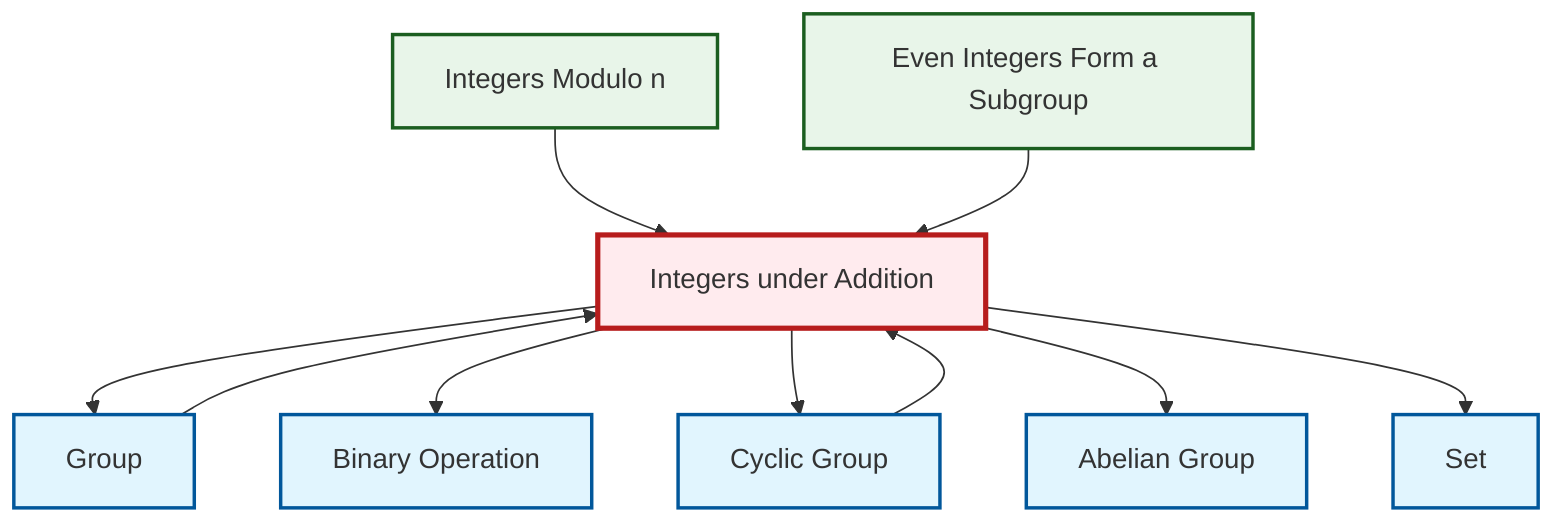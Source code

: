 graph TD
    classDef definition fill:#e1f5fe,stroke:#01579b,stroke-width:2px
    classDef theorem fill:#f3e5f5,stroke:#4a148c,stroke-width:2px
    classDef axiom fill:#fff3e0,stroke:#e65100,stroke-width:2px
    classDef example fill:#e8f5e9,stroke:#1b5e20,stroke-width:2px
    classDef current fill:#ffebee,stroke:#b71c1c,stroke-width:3px
    ex-quotient-integers-mod-n["Integers Modulo n"]:::example
    def-abelian-group["Abelian Group"]:::definition
    ex-integers-addition["Integers under Addition"]:::example
    def-cyclic-group["Cyclic Group"]:::definition
    def-set["Set"]:::definition
    def-group["Group"]:::definition
    def-binary-operation["Binary Operation"]:::definition
    ex-even-integers-subgroup["Even Integers Form a Subgroup"]:::example
    ex-quotient-integers-mod-n --> ex-integers-addition
    def-group --> ex-integers-addition
    def-cyclic-group --> ex-integers-addition
    ex-integers-addition --> def-group
    ex-integers-addition --> def-binary-operation
    ex-integers-addition --> def-cyclic-group
    ex-integers-addition --> def-abelian-group
    ex-even-integers-subgroup --> ex-integers-addition
    ex-integers-addition --> def-set
    class ex-integers-addition current